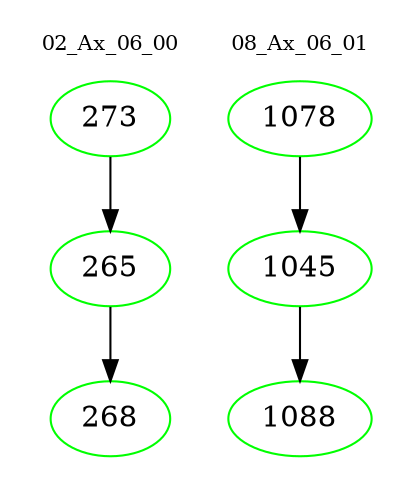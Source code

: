 digraph{
subgraph cluster_0 {
color = white
label = "02_Ax_06_00";
fontsize=10;
T0_273 [label="273", color="green"]
T0_273 -> T0_265 [color="black"]
T0_265 [label="265", color="green"]
T0_265 -> T0_268 [color="black"]
T0_268 [label="268", color="green"]
}
subgraph cluster_1 {
color = white
label = "08_Ax_06_01";
fontsize=10;
T1_1078 [label="1078", color="green"]
T1_1078 -> T1_1045 [color="black"]
T1_1045 [label="1045", color="green"]
T1_1045 -> T1_1088 [color="black"]
T1_1088 [label="1088", color="green"]
}
}
